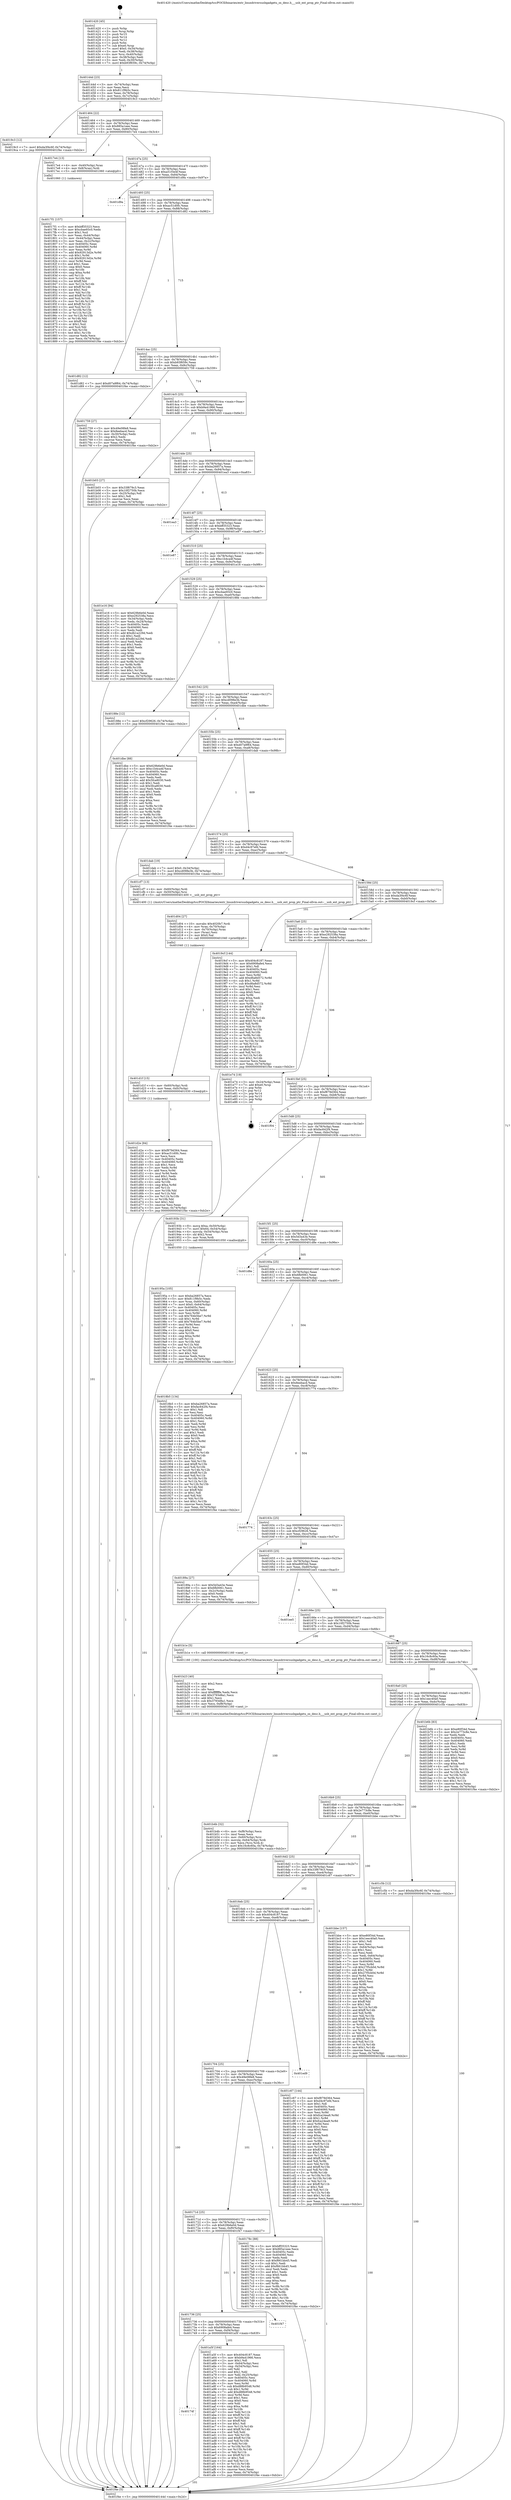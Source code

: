 digraph "0x401420" {
  label = "0x401420 (/mnt/c/Users/mathe/Desktop/tcc/POCII/binaries/extr_linuxdriversusbgadgetu_os_desc.h___usb_ext_prop_ptr_Final-ollvm.out::main(0))"
  labelloc = "t"
  node[shape=record]

  Entry [label="",width=0.3,height=0.3,shape=circle,fillcolor=black,style=filled]
  "0x40144d" [label="{
     0x40144d [23]\l
     | [instrs]\l
     &nbsp;&nbsp;0x40144d \<+3\>: mov -0x74(%rbp),%eax\l
     &nbsp;&nbsp;0x401450 \<+2\>: mov %eax,%ecx\l
     &nbsp;&nbsp;0x401452 \<+6\>: sub $0x811f9b5c,%ecx\l
     &nbsp;&nbsp;0x401458 \<+3\>: mov %eax,-0x78(%rbp)\l
     &nbsp;&nbsp;0x40145b \<+3\>: mov %ecx,-0x7c(%rbp)\l
     &nbsp;&nbsp;0x40145e \<+6\>: je 00000000004019c3 \<main+0x5a3\>\l
  }"]
  "0x4019c3" [label="{
     0x4019c3 [12]\l
     | [instrs]\l
     &nbsp;&nbsp;0x4019c3 \<+7\>: movl $0xda3f4c6f,-0x74(%rbp)\l
     &nbsp;&nbsp;0x4019ca \<+5\>: jmp 0000000000401f4e \<main+0xb2e\>\l
  }"]
  "0x401464" [label="{
     0x401464 [22]\l
     | [instrs]\l
     &nbsp;&nbsp;0x401464 \<+5\>: jmp 0000000000401469 \<main+0x49\>\l
     &nbsp;&nbsp;0x401469 \<+3\>: mov -0x78(%rbp),%eax\l
     &nbsp;&nbsp;0x40146c \<+5\>: sub $0x885a1eee,%eax\l
     &nbsp;&nbsp;0x401471 \<+3\>: mov %eax,-0x80(%rbp)\l
     &nbsp;&nbsp;0x401474 \<+6\>: je 00000000004017e4 \<main+0x3c4\>\l
  }"]
  Exit [label="",width=0.3,height=0.3,shape=circle,fillcolor=black,style=filled,peripheries=2]
  "0x4017e4" [label="{
     0x4017e4 [13]\l
     | [instrs]\l
     &nbsp;&nbsp;0x4017e4 \<+4\>: mov -0x40(%rbp),%rax\l
     &nbsp;&nbsp;0x4017e8 \<+4\>: mov 0x8(%rax),%rdi\l
     &nbsp;&nbsp;0x4017ec \<+5\>: call 0000000000401060 \<atoi@plt\>\l
     | [calls]\l
     &nbsp;&nbsp;0x401060 \{1\} (unknown)\l
  }"]
  "0x40147a" [label="{
     0x40147a [25]\l
     | [instrs]\l
     &nbsp;&nbsp;0x40147a \<+5\>: jmp 000000000040147f \<main+0x5f\>\l
     &nbsp;&nbsp;0x40147f \<+3\>: mov -0x78(%rbp),%eax\l
     &nbsp;&nbsp;0x401482 \<+5\>: sub $0xa51f3e4f,%eax\l
     &nbsp;&nbsp;0x401487 \<+6\>: mov %eax,-0x84(%rbp)\l
     &nbsp;&nbsp;0x40148d \<+6\>: je 0000000000401d9a \<main+0x97a\>\l
  }"]
  "0x401d2e" [label="{
     0x401d2e [84]\l
     | [instrs]\l
     &nbsp;&nbsp;0x401d2e \<+5\>: mov $0xf879d364,%eax\l
     &nbsp;&nbsp;0x401d33 \<+5\>: mov $0xac51d0fc,%esi\l
     &nbsp;&nbsp;0x401d38 \<+2\>: xor %ecx,%ecx\l
     &nbsp;&nbsp;0x401d3a \<+7\>: mov 0x40405c,%edx\l
     &nbsp;&nbsp;0x401d41 \<+8\>: mov 0x404060,%r8d\l
     &nbsp;&nbsp;0x401d49 \<+3\>: sub $0x1,%ecx\l
     &nbsp;&nbsp;0x401d4c \<+3\>: mov %edx,%r9d\l
     &nbsp;&nbsp;0x401d4f \<+3\>: add %ecx,%r9d\l
     &nbsp;&nbsp;0x401d52 \<+4\>: imul %r9d,%edx\l
     &nbsp;&nbsp;0x401d56 \<+3\>: and $0x1,%edx\l
     &nbsp;&nbsp;0x401d59 \<+3\>: cmp $0x0,%edx\l
     &nbsp;&nbsp;0x401d5c \<+4\>: sete %r10b\l
     &nbsp;&nbsp;0x401d60 \<+4\>: cmp $0xa,%r8d\l
     &nbsp;&nbsp;0x401d64 \<+4\>: setl %r11b\l
     &nbsp;&nbsp;0x401d68 \<+3\>: mov %r10b,%bl\l
     &nbsp;&nbsp;0x401d6b \<+3\>: and %r11b,%bl\l
     &nbsp;&nbsp;0x401d6e \<+3\>: xor %r11b,%r10b\l
     &nbsp;&nbsp;0x401d71 \<+3\>: or %r10b,%bl\l
     &nbsp;&nbsp;0x401d74 \<+3\>: test $0x1,%bl\l
     &nbsp;&nbsp;0x401d77 \<+3\>: cmovne %esi,%eax\l
     &nbsp;&nbsp;0x401d7a \<+3\>: mov %eax,-0x74(%rbp)\l
     &nbsp;&nbsp;0x401d7d \<+5\>: jmp 0000000000401f4e \<main+0xb2e\>\l
  }"]
  "0x401d9a" [label="{
     0x401d9a\l
  }", style=dashed]
  "0x401493" [label="{
     0x401493 [25]\l
     | [instrs]\l
     &nbsp;&nbsp;0x401493 \<+5\>: jmp 0000000000401498 \<main+0x78\>\l
     &nbsp;&nbsp;0x401498 \<+3\>: mov -0x78(%rbp),%eax\l
     &nbsp;&nbsp;0x40149b \<+5\>: sub $0xac51d0fc,%eax\l
     &nbsp;&nbsp;0x4014a0 \<+6\>: mov %eax,-0x88(%rbp)\l
     &nbsp;&nbsp;0x4014a6 \<+6\>: je 0000000000401d82 \<main+0x962\>\l
  }"]
  "0x401d1f" [label="{
     0x401d1f [15]\l
     | [instrs]\l
     &nbsp;&nbsp;0x401d1f \<+4\>: mov -0x60(%rbp),%rdi\l
     &nbsp;&nbsp;0x401d23 \<+6\>: mov %eax,-0xfc(%rbp)\l
     &nbsp;&nbsp;0x401d29 \<+5\>: call 0000000000401030 \<free@plt\>\l
     | [calls]\l
     &nbsp;&nbsp;0x401030 \{1\} (unknown)\l
  }"]
  "0x401d82" [label="{
     0x401d82 [12]\l
     | [instrs]\l
     &nbsp;&nbsp;0x401d82 \<+7\>: movl $0xd07a9f64,-0x74(%rbp)\l
     &nbsp;&nbsp;0x401d89 \<+5\>: jmp 0000000000401f4e \<main+0xb2e\>\l
  }"]
  "0x4014ac" [label="{
     0x4014ac [25]\l
     | [instrs]\l
     &nbsp;&nbsp;0x4014ac \<+5\>: jmp 00000000004014b1 \<main+0x91\>\l
     &nbsp;&nbsp;0x4014b1 \<+3\>: mov -0x78(%rbp),%eax\l
     &nbsp;&nbsp;0x4014b4 \<+5\>: sub $0xb93f659c,%eax\l
     &nbsp;&nbsp;0x4014b9 \<+6\>: mov %eax,-0x8c(%rbp)\l
     &nbsp;&nbsp;0x4014bf \<+6\>: je 0000000000401759 \<main+0x339\>\l
  }"]
  "0x401d04" [label="{
     0x401d04 [27]\l
     | [instrs]\l
     &nbsp;&nbsp;0x401d04 \<+10\>: movabs $0x4020b7,%rdi\l
     &nbsp;&nbsp;0x401d0e \<+4\>: mov %rax,-0x70(%rbp)\l
     &nbsp;&nbsp;0x401d12 \<+4\>: mov -0x70(%rbp),%rax\l
     &nbsp;&nbsp;0x401d16 \<+2\>: mov (%rax),%esi\l
     &nbsp;&nbsp;0x401d18 \<+2\>: mov $0x0,%al\l
     &nbsp;&nbsp;0x401d1a \<+5\>: call 0000000000401040 \<printf@plt\>\l
     | [calls]\l
     &nbsp;&nbsp;0x401040 \{1\} (unknown)\l
  }"]
  "0x401759" [label="{
     0x401759 [27]\l
     | [instrs]\l
     &nbsp;&nbsp;0x401759 \<+5\>: mov $0x49e08fe8,%eax\l
     &nbsp;&nbsp;0x40175e \<+5\>: mov $0x8eebacd,%ecx\l
     &nbsp;&nbsp;0x401763 \<+3\>: mov -0x30(%rbp),%edx\l
     &nbsp;&nbsp;0x401766 \<+3\>: cmp $0x2,%edx\l
     &nbsp;&nbsp;0x401769 \<+3\>: cmovne %ecx,%eax\l
     &nbsp;&nbsp;0x40176c \<+3\>: mov %eax,-0x74(%rbp)\l
     &nbsp;&nbsp;0x40176f \<+5\>: jmp 0000000000401f4e \<main+0xb2e\>\l
  }"]
  "0x4014c5" [label="{
     0x4014c5 [25]\l
     | [instrs]\l
     &nbsp;&nbsp;0x4014c5 \<+5\>: jmp 00000000004014ca \<main+0xaa\>\l
     &nbsp;&nbsp;0x4014ca \<+3\>: mov -0x78(%rbp),%eax\l
     &nbsp;&nbsp;0x4014cd \<+5\>: sub $0xb9a41966,%eax\l
     &nbsp;&nbsp;0x4014d2 \<+6\>: mov %eax,-0x90(%rbp)\l
     &nbsp;&nbsp;0x4014d8 \<+6\>: je 0000000000401b03 \<main+0x6e3\>\l
  }"]
  "0x401f4e" [label="{
     0x401f4e [5]\l
     | [instrs]\l
     &nbsp;&nbsp;0x401f4e \<+5\>: jmp 000000000040144d \<main+0x2d\>\l
  }"]
  "0x401420" [label="{
     0x401420 [45]\l
     | [instrs]\l
     &nbsp;&nbsp;0x401420 \<+1\>: push %rbp\l
     &nbsp;&nbsp;0x401421 \<+3\>: mov %rsp,%rbp\l
     &nbsp;&nbsp;0x401424 \<+2\>: push %r15\l
     &nbsp;&nbsp;0x401426 \<+2\>: push %r14\l
     &nbsp;&nbsp;0x401428 \<+2\>: push %r12\l
     &nbsp;&nbsp;0x40142a \<+1\>: push %rbx\l
     &nbsp;&nbsp;0x40142b \<+7\>: sub $0xe0,%rsp\l
     &nbsp;&nbsp;0x401432 \<+7\>: movl $0x0,-0x34(%rbp)\l
     &nbsp;&nbsp;0x401439 \<+3\>: mov %edi,-0x38(%rbp)\l
     &nbsp;&nbsp;0x40143c \<+4\>: mov %rsi,-0x40(%rbp)\l
     &nbsp;&nbsp;0x401440 \<+3\>: mov -0x38(%rbp),%edi\l
     &nbsp;&nbsp;0x401443 \<+3\>: mov %edi,-0x30(%rbp)\l
     &nbsp;&nbsp;0x401446 \<+7\>: movl $0xb93f659c,-0x74(%rbp)\l
  }"]
  "0x401b4b" [label="{
     0x401b4b [32]\l
     | [instrs]\l
     &nbsp;&nbsp;0x401b4b \<+6\>: mov -0xf8(%rbp),%ecx\l
     &nbsp;&nbsp;0x401b51 \<+3\>: imul %eax,%ecx\l
     &nbsp;&nbsp;0x401b54 \<+4\>: mov -0x60(%rbp),%rsi\l
     &nbsp;&nbsp;0x401b58 \<+4\>: movslq -0x64(%rbp),%rdi\l
     &nbsp;&nbsp;0x401b5c \<+3\>: mov %ecx,(%rsi,%rdi,4)\l
     &nbsp;&nbsp;0x401b5f \<+7\>: movl $0x16c8c60a,-0x74(%rbp)\l
     &nbsp;&nbsp;0x401b66 \<+5\>: jmp 0000000000401f4e \<main+0xb2e\>\l
  }"]
  "0x401b03" [label="{
     0x401b03 [27]\l
     | [instrs]\l
     &nbsp;&nbsp;0x401b03 \<+5\>: mov $0x33f679c3,%eax\l
     &nbsp;&nbsp;0x401b08 \<+5\>: mov $0x10f2750b,%ecx\l
     &nbsp;&nbsp;0x401b0d \<+3\>: mov -0x25(%rbp),%dl\l
     &nbsp;&nbsp;0x401b10 \<+3\>: test $0x1,%dl\l
     &nbsp;&nbsp;0x401b13 \<+3\>: cmovne %ecx,%eax\l
     &nbsp;&nbsp;0x401b16 \<+3\>: mov %eax,-0x74(%rbp)\l
     &nbsp;&nbsp;0x401b19 \<+5\>: jmp 0000000000401f4e \<main+0xb2e\>\l
  }"]
  "0x4014de" [label="{
     0x4014de [25]\l
     | [instrs]\l
     &nbsp;&nbsp;0x4014de \<+5\>: jmp 00000000004014e3 \<main+0xc3\>\l
     &nbsp;&nbsp;0x4014e3 \<+3\>: mov -0x78(%rbp),%eax\l
     &nbsp;&nbsp;0x4014e6 \<+5\>: sub $0xba26857a,%eax\l
     &nbsp;&nbsp;0x4014eb \<+6\>: mov %eax,-0x94(%rbp)\l
     &nbsp;&nbsp;0x4014f1 \<+6\>: je 0000000000401ea3 \<main+0xa83\>\l
  }"]
  "0x401b23" [label="{
     0x401b23 [40]\l
     | [instrs]\l
     &nbsp;&nbsp;0x401b23 \<+5\>: mov $0x2,%ecx\l
     &nbsp;&nbsp;0x401b28 \<+1\>: cltd\l
     &nbsp;&nbsp;0x401b29 \<+2\>: idiv %ecx\l
     &nbsp;&nbsp;0x401b2b \<+6\>: imul $0xfffffffe,%edx,%ecx\l
     &nbsp;&nbsp;0x401b31 \<+6\>: add $0x3793d8a1,%ecx\l
     &nbsp;&nbsp;0x401b37 \<+3\>: add $0x1,%ecx\l
     &nbsp;&nbsp;0x401b3a \<+6\>: sub $0x3793d8a1,%ecx\l
     &nbsp;&nbsp;0x401b40 \<+6\>: mov %ecx,-0xf8(%rbp)\l
     &nbsp;&nbsp;0x401b46 \<+5\>: call 0000000000401160 \<next_i\>\l
     | [calls]\l
     &nbsp;&nbsp;0x401160 \{100\} (/mnt/c/Users/mathe/Desktop/tcc/POCII/binaries/extr_linuxdriversusbgadgetu_os_desc.h___usb_ext_prop_ptr_Final-ollvm.out::next_i)\l
  }"]
  "0x401ea3" [label="{
     0x401ea3\l
  }", style=dashed]
  "0x4014f7" [label="{
     0x4014f7 [25]\l
     | [instrs]\l
     &nbsp;&nbsp;0x4014f7 \<+5\>: jmp 00000000004014fc \<main+0xdc\>\l
     &nbsp;&nbsp;0x4014fc \<+3\>: mov -0x78(%rbp),%eax\l
     &nbsp;&nbsp;0x4014ff \<+5\>: sub $0xbff35323,%eax\l
     &nbsp;&nbsp;0x401504 \<+6\>: mov %eax,-0x98(%rbp)\l
     &nbsp;&nbsp;0x40150a \<+6\>: je 0000000000401e87 \<main+0xa67\>\l
  }"]
  "0x40174f" [label="{
     0x40174f\l
  }", style=dashed]
  "0x401e87" [label="{
     0x401e87\l
  }", style=dashed]
  "0x401510" [label="{
     0x401510 [25]\l
     | [instrs]\l
     &nbsp;&nbsp;0x401510 \<+5\>: jmp 0000000000401515 \<main+0xf5\>\l
     &nbsp;&nbsp;0x401515 \<+3\>: mov -0x78(%rbp),%eax\l
     &nbsp;&nbsp;0x401518 \<+5\>: sub $0xc1b4ca4f,%eax\l
     &nbsp;&nbsp;0x40151d \<+6\>: mov %eax,-0x9c(%rbp)\l
     &nbsp;&nbsp;0x401523 \<+6\>: je 0000000000401e16 \<main+0x9f6\>\l
  }"]
  "0x401a5f" [label="{
     0x401a5f [164]\l
     | [instrs]\l
     &nbsp;&nbsp;0x401a5f \<+5\>: mov $0x404c8187,%eax\l
     &nbsp;&nbsp;0x401a64 \<+5\>: mov $0xb9a41966,%ecx\l
     &nbsp;&nbsp;0x401a69 \<+2\>: mov $0x1,%dl\l
     &nbsp;&nbsp;0x401a6b \<+3\>: mov -0x64(%rbp),%esi\l
     &nbsp;&nbsp;0x401a6e \<+3\>: cmp -0x54(%rbp),%esi\l
     &nbsp;&nbsp;0x401a71 \<+4\>: setl %dil\l
     &nbsp;&nbsp;0x401a75 \<+4\>: and $0x1,%dil\l
     &nbsp;&nbsp;0x401a79 \<+4\>: mov %dil,-0x25(%rbp)\l
     &nbsp;&nbsp;0x401a7d \<+7\>: mov 0x40405c,%esi\l
     &nbsp;&nbsp;0x401a84 \<+8\>: mov 0x404060,%r8d\l
     &nbsp;&nbsp;0x401a8c \<+3\>: mov %esi,%r9d\l
     &nbsp;&nbsp;0x401a8f \<+7\>: sub $0xd88b9548,%r9d\l
     &nbsp;&nbsp;0x401a96 \<+4\>: sub $0x1,%r9d\l
     &nbsp;&nbsp;0x401a9a \<+7\>: add $0xd88b9548,%r9d\l
     &nbsp;&nbsp;0x401aa1 \<+4\>: imul %r9d,%esi\l
     &nbsp;&nbsp;0x401aa5 \<+3\>: and $0x1,%esi\l
     &nbsp;&nbsp;0x401aa8 \<+3\>: cmp $0x0,%esi\l
     &nbsp;&nbsp;0x401aab \<+4\>: sete %dil\l
     &nbsp;&nbsp;0x401aaf \<+4\>: cmp $0xa,%r8d\l
     &nbsp;&nbsp;0x401ab3 \<+4\>: setl %r10b\l
     &nbsp;&nbsp;0x401ab7 \<+3\>: mov %dil,%r11b\l
     &nbsp;&nbsp;0x401aba \<+4\>: xor $0xff,%r11b\l
     &nbsp;&nbsp;0x401abe \<+3\>: mov %r10b,%bl\l
     &nbsp;&nbsp;0x401ac1 \<+3\>: xor $0xff,%bl\l
     &nbsp;&nbsp;0x401ac4 \<+3\>: xor $0x1,%dl\l
     &nbsp;&nbsp;0x401ac7 \<+3\>: mov %r11b,%r14b\l
     &nbsp;&nbsp;0x401aca \<+4\>: and $0xff,%r14b\l
     &nbsp;&nbsp;0x401ace \<+3\>: and %dl,%dil\l
     &nbsp;&nbsp;0x401ad1 \<+3\>: mov %bl,%r15b\l
     &nbsp;&nbsp;0x401ad4 \<+4\>: and $0xff,%r15b\l
     &nbsp;&nbsp;0x401ad8 \<+3\>: and %dl,%r10b\l
     &nbsp;&nbsp;0x401adb \<+3\>: or %dil,%r14b\l
     &nbsp;&nbsp;0x401ade \<+3\>: or %r10b,%r15b\l
     &nbsp;&nbsp;0x401ae1 \<+3\>: xor %r15b,%r14b\l
     &nbsp;&nbsp;0x401ae4 \<+3\>: or %bl,%r11b\l
     &nbsp;&nbsp;0x401ae7 \<+4\>: xor $0xff,%r11b\l
     &nbsp;&nbsp;0x401aeb \<+3\>: or $0x1,%dl\l
     &nbsp;&nbsp;0x401aee \<+3\>: and %dl,%r11b\l
     &nbsp;&nbsp;0x401af1 \<+3\>: or %r11b,%r14b\l
     &nbsp;&nbsp;0x401af4 \<+4\>: test $0x1,%r14b\l
     &nbsp;&nbsp;0x401af8 \<+3\>: cmovne %ecx,%eax\l
     &nbsp;&nbsp;0x401afb \<+3\>: mov %eax,-0x74(%rbp)\l
     &nbsp;&nbsp;0x401afe \<+5\>: jmp 0000000000401f4e \<main+0xb2e\>\l
  }"]
  "0x401e16" [label="{
     0x401e16 [94]\l
     | [instrs]\l
     &nbsp;&nbsp;0x401e16 \<+5\>: mov $0x629b6e0d,%eax\l
     &nbsp;&nbsp;0x401e1b \<+5\>: mov $0xe292538a,%ecx\l
     &nbsp;&nbsp;0x401e20 \<+3\>: mov -0x34(%rbp),%edx\l
     &nbsp;&nbsp;0x401e23 \<+3\>: mov %edx,-0x24(%rbp)\l
     &nbsp;&nbsp;0x401e26 \<+7\>: mov 0x40405c,%edx\l
     &nbsp;&nbsp;0x401e2d \<+7\>: mov 0x404060,%esi\l
     &nbsp;&nbsp;0x401e34 \<+2\>: mov %edx,%edi\l
     &nbsp;&nbsp;0x401e36 \<+6\>: add $0xdb1a229d,%edi\l
     &nbsp;&nbsp;0x401e3c \<+3\>: sub $0x1,%edi\l
     &nbsp;&nbsp;0x401e3f \<+6\>: sub $0xdb1a229d,%edi\l
     &nbsp;&nbsp;0x401e45 \<+3\>: imul %edi,%edx\l
     &nbsp;&nbsp;0x401e48 \<+3\>: and $0x1,%edx\l
     &nbsp;&nbsp;0x401e4b \<+3\>: cmp $0x0,%edx\l
     &nbsp;&nbsp;0x401e4e \<+4\>: sete %r8b\l
     &nbsp;&nbsp;0x401e52 \<+3\>: cmp $0xa,%esi\l
     &nbsp;&nbsp;0x401e55 \<+4\>: setl %r9b\l
     &nbsp;&nbsp;0x401e59 \<+3\>: mov %r8b,%r10b\l
     &nbsp;&nbsp;0x401e5c \<+3\>: and %r9b,%r10b\l
     &nbsp;&nbsp;0x401e5f \<+3\>: xor %r9b,%r8b\l
     &nbsp;&nbsp;0x401e62 \<+3\>: or %r8b,%r10b\l
     &nbsp;&nbsp;0x401e65 \<+4\>: test $0x1,%r10b\l
     &nbsp;&nbsp;0x401e69 \<+3\>: cmovne %ecx,%eax\l
     &nbsp;&nbsp;0x401e6c \<+3\>: mov %eax,-0x74(%rbp)\l
     &nbsp;&nbsp;0x401e6f \<+5\>: jmp 0000000000401f4e \<main+0xb2e\>\l
  }"]
  "0x401529" [label="{
     0x401529 [25]\l
     | [instrs]\l
     &nbsp;&nbsp;0x401529 \<+5\>: jmp 000000000040152e \<main+0x10e\>\l
     &nbsp;&nbsp;0x40152e \<+3\>: mov -0x78(%rbp),%eax\l
     &nbsp;&nbsp;0x401531 \<+5\>: sub $0xcbae93c0,%eax\l
     &nbsp;&nbsp;0x401536 \<+6\>: mov %eax,-0xa0(%rbp)\l
     &nbsp;&nbsp;0x40153c \<+6\>: je 000000000040188e \<main+0x46e\>\l
  }"]
  "0x401736" [label="{
     0x401736 [25]\l
     | [instrs]\l
     &nbsp;&nbsp;0x401736 \<+5\>: jmp 000000000040173b \<main+0x31b\>\l
     &nbsp;&nbsp;0x40173b \<+3\>: mov -0x78(%rbp),%eax\l
     &nbsp;&nbsp;0x40173e \<+5\>: sub $0x6908afe4,%eax\l
     &nbsp;&nbsp;0x401743 \<+6\>: mov %eax,-0xf4(%rbp)\l
     &nbsp;&nbsp;0x401749 \<+6\>: je 0000000000401a5f \<main+0x63f\>\l
  }"]
  "0x40188e" [label="{
     0x40188e [12]\l
     | [instrs]\l
     &nbsp;&nbsp;0x40188e \<+7\>: movl $0xcf29626,-0x74(%rbp)\l
     &nbsp;&nbsp;0x401895 \<+5\>: jmp 0000000000401f4e \<main+0xb2e\>\l
  }"]
  "0x401542" [label="{
     0x401542 [25]\l
     | [instrs]\l
     &nbsp;&nbsp;0x401542 \<+5\>: jmp 0000000000401547 \<main+0x127\>\l
     &nbsp;&nbsp;0x401547 \<+3\>: mov -0x78(%rbp),%eax\l
     &nbsp;&nbsp;0x40154a \<+5\>: sub $0xcd098e3b,%eax\l
     &nbsp;&nbsp;0x40154f \<+6\>: mov %eax,-0xa4(%rbp)\l
     &nbsp;&nbsp;0x401555 \<+6\>: je 0000000000401dbe \<main+0x99e\>\l
  }"]
  "0x401f47" [label="{
     0x401f47\l
  }", style=dashed]
  "0x401dbe" [label="{
     0x401dbe [88]\l
     | [instrs]\l
     &nbsp;&nbsp;0x401dbe \<+5\>: mov $0x629b6e0d,%eax\l
     &nbsp;&nbsp;0x401dc3 \<+5\>: mov $0xc1b4ca4f,%ecx\l
     &nbsp;&nbsp;0x401dc8 \<+7\>: mov 0x40405c,%edx\l
     &nbsp;&nbsp;0x401dcf \<+7\>: mov 0x404060,%esi\l
     &nbsp;&nbsp;0x401dd6 \<+2\>: mov %edx,%edi\l
     &nbsp;&nbsp;0x401dd8 \<+6\>: add $0x5fca8030,%edi\l
     &nbsp;&nbsp;0x401dde \<+3\>: sub $0x1,%edi\l
     &nbsp;&nbsp;0x401de1 \<+6\>: sub $0x5fca8030,%edi\l
     &nbsp;&nbsp;0x401de7 \<+3\>: imul %edi,%edx\l
     &nbsp;&nbsp;0x401dea \<+3\>: and $0x1,%edx\l
     &nbsp;&nbsp;0x401ded \<+3\>: cmp $0x0,%edx\l
     &nbsp;&nbsp;0x401df0 \<+4\>: sete %r8b\l
     &nbsp;&nbsp;0x401df4 \<+3\>: cmp $0xa,%esi\l
     &nbsp;&nbsp;0x401df7 \<+4\>: setl %r9b\l
     &nbsp;&nbsp;0x401dfb \<+3\>: mov %r8b,%r10b\l
     &nbsp;&nbsp;0x401dfe \<+3\>: and %r9b,%r10b\l
     &nbsp;&nbsp;0x401e01 \<+3\>: xor %r9b,%r8b\l
     &nbsp;&nbsp;0x401e04 \<+3\>: or %r8b,%r10b\l
     &nbsp;&nbsp;0x401e07 \<+4\>: test $0x1,%r10b\l
     &nbsp;&nbsp;0x401e0b \<+3\>: cmovne %ecx,%eax\l
     &nbsp;&nbsp;0x401e0e \<+3\>: mov %eax,-0x74(%rbp)\l
     &nbsp;&nbsp;0x401e11 \<+5\>: jmp 0000000000401f4e \<main+0xb2e\>\l
  }"]
  "0x40155b" [label="{
     0x40155b [25]\l
     | [instrs]\l
     &nbsp;&nbsp;0x40155b \<+5\>: jmp 0000000000401560 \<main+0x140\>\l
     &nbsp;&nbsp;0x401560 \<+3\>: mov -0x78(%rbp),%eax\l
     &nbsp;&nbsp;0x401563 \<+5\>: sub $0xd07a9f64,%eax\l
     &nbsp;&nbsp;0x401568 \<+6\>: mov %eax,-0xa8(%rbp)\l
     &nbsp;&nbsp;0x40156e \<+6\>: je 0000000000401dab \<main+0x98b\>\l
  }"]
  "0x40195a" [label="{
     0x40195a [105]\l
     | [instrs]\l
     &nbsp;&nbsp;0x40195a \<+5\>: mov $0xba26857a,%ecx\l
     &nbsp;&nbsp;0x40195f \<+5\>: mov $0x811f9b5c,%edx\l
     &nbsp;&nbsp;0x401964 \<+4\>: mov %rax,-0x60(%rbp)\l
     &nbsp;&nbsp;0x401968 \<+7\>: movl $0x0,-0x64(%rbp)\l
     &nbsp;&nbsp;0x40196f \<+7\>: mov 0x40405c,%esi\l
     &nbsp;&nbsp;0x401976 \<+8\>: mov 0x404060,%r8d\l
     &nbsp;&nbsp;0x40197e \<+3\>: mov %esi,%r9d\l
     &nbsp;&nbsp;0x401981 \<+7\>: sub $0x764b5be7,%r9d\l
     &nbsp;&nbsp;0x401988 \<+4\>: sub $0x1,%r9d\l
     &nbsp;&nbsp;0x40198c \<+7\>: add $0x764b5be7,%r9d\l
     &nbsp;&nbsp;0x401993 \<+4\>: imul %r9d,%esi\l
     &nbsp;&nbsp;0x401997 \<+3\>: and $0x1,%esi\l
     &nbsp;&nbsp;0x40199a \<+3\>: cmp $0x0,%esi\l
     &nbsp;&nbsp;0x40199d \<+4\>: sete %r10b\l
     &nbsp;&nbsp;0x4019a1 \<+4\>: cmp $0xa,%r8d\l
     &nbsp;&nbsp;0x4019a5 \<+4\>: setl %r11b\l
     &nbsp;&nbsp;0x4019a9 \<+3\>: mov %r10b,%bl\l
     &nbsp;&nbsp;0x4019ac \<+3\>: and %r11b,%bl\l
     &nbsp;&nbsp;0x4019af \<+3\>: xor %r11b,%r10b\l
     &nbsp;&nbsp;0x4019b2 \<+3\>: or %r10b,%bl\l
     &nbsp;&nbsp;0x4019b5 \<+3\>: test $0x1,%bl\l
     &nbsp;&nbsp;0x4019b8 \<+3\>: cmovne %edx,%ecx\l
     &nbsp;&nbsp;0x4019bb \<+3\>: mov %ecx,-0x74(%rbp)\l
     &nbsp;&nbsp;0x4019be \<+5\>: jmp 0000000000401f4e \<main+0xb2e\>\l
  }"]
  "0x401dab" [label="{
     0x401dab [19]\l
     | [instrs]\l
     &nbsp;&nbsp;0x401dab \<+7\>: movl $0x0,-0x34(%rbp)\l
     &nbsp;&nbsp;0x401db2 \<+7\>: movl $0xcd098e3b,-0x74(%rbp)\l
     &nbsp;&nbsp;0x401db9 \<+5\>: jmp 0000000000401f4e \<main+0xb2e\>\l
  }"]
  "0x401574" [label="{
     0x401574 [25]\l
     | [instrs]\l
     &nbsp;&nbsp;0x401574 \<+5\>: jmp 0000000000401579 \<main+0x159\>\l
     &nbsp;&nbsp;0x401579 \<+3\>: mov -0x78(%rbp),%eax\l
     &nbsp;&nbsp;0x40157c \<+5\>: sub $0xd4c97efd,%eax\l
     &nbsp;&nbsp;0x401581 \<+6\>: mov %eax,-0xac(%rbp)\l
     &nbsp;&nbsp;0x401587 \<+6\>: je 0000000000401cf7 \<main+0x8d7\>\l
  }"]
  "0x4017f1" [label="{
     0x4017f1 [157]\l
     | [instrs]\l
     &nbsp;&nbsp;0x4017f1 \<+5\>: mov $0xbff35323,%ecx\l
     &nbsp;&nbsp;0x4017f6 \<+5\>: mov $0xcbae93c0,%edx\l
     &nbsp;&nbsp;0x4017fb \<+3\>: mov $0x1,%sil\l
     &nbsp;&nbsp;0x4017fe \<+3\>: mov %eax,-0x44(%rbp)\l
     &nbsp;&nbsp;0x401801 \<+3\>: mov -0x44(%rbp),%eax\l
     &nbsp;&nbsp;0x401804 \<+3\>: mov %eax,-0x2c(%rbp)\l
     &nbsp;&nbsp;0x401807 \<+7\>: mov 0x40405c,%eax\l
     &nbsp;&nbsp;0x40180e \<+8\>: mov 0x404060,%r8d\l
     &nbsp;&nbsp;0x401816 \<+3\>: mov %eax,%r9d\l
     &nbsp;&nbsp;0x401819 \<+7\>: add $0x92913d2e,%r9d\l
     &nbsp;&nbsp;0x401820 \<+4\>: sub $0x1,%r9d\l
     &nbsp;&nbsp;0x401824 \<+7\>: sub $0x92913d2e,%r9d\l
     &nbsp;&nbsp;0x40182b \<+4\>: imul %r9d,%eax\l
     &nbsp;&nbsp;0x40182f \<+3\>: and $0x1,%eax\l
     &nbsp;&nbsp;0x401832 \<+3\>: cmp $0x0,%eax\l
     &nbsp;&nbsp;0x401835 \<+4\>: sete %r10b\l
     &nbsp;&nbsp;0x401839 \<+4\>: cmp $0xa,%r8d\l
     &nbsp;&nbsp;0x40183d \<+4\>: setl %r11b\l
     &nbsp;&nbsp;0x401841 \<+3\>: mov %r10b,%bl\l
     &nbsp;&nbsp;0x401844 \<+3\>: xor $0xff,%bl\l
     &nbsp;&nbsp;0x401847 \<+3\>: mov %r11b,%r14b\l
     &nbsp;&nbsp;0x40184a \<+4\>: xor $0xff,%r14b\l
     &nbsp;&nbsp;0x40184e \<+4\>: xor $0x1,%sil\l
     &nbsp;&nbsp;0x401852 \<+3\>: mov %bl,%r15b\l
     &nbsp;&nbsp;0x401855 \<+4\>: and $0xff,%r15b\l
     &nbsp;&nbsp;0x401859 \<+3\>: and %sil,%r10b\l
     &nbsp;&nbsp;0x40185c \<+3\>: mov %r14b,%r12b\l
     &nbsp;&nbsp;0x40185f \<+4\>: and $0xff,%r12b\l
     &nbsp;&nbsp;0x401863 \<+3\>: and %sil,%r11b\l
     &nbsp;&nbsp;0x401866 \<+3\>: or %r10b,%r15b\l
     &nbsp;&nbsp;0x401869 \<+3\>: or %r11b,%r12b\l
     &nbsp;&nbsp;0x40186c \<+3\>: xor %r12b,%r15b\l
     &nbsp;&nbsp;0x40186f \<+3\>: or %r14b,%bl\l
     &nbsp;&nbsp;0x401872 \<+3\>: xor $0xff,%bl\l
     &nbsp;&nbsp;0x401875 \<+4\>: or $0x1,%sil\l
     &nbsp;&nbsp;0x401879 \<+3\>: and %sil,%bl\l
     &nbsp;&nbsp;0x40187c \<+3\>: or %bl,%r15b\l
     &nbsp;&nbsp;0x40187f \<+4\>: test $0x1,%r15b\l
     &nbsp;&nbsp;0x401883 \<+3\>: cmovne %edx,%ecx\l
     &nbsp;&nbsp;0x401886 \<+3\>: mov %ecx,-0x74(%rbp)\l
     &nbsp;&nbsp;0x401889 \<+5\>: jmp 0000000000401f4e \<main+0xb2e\>\l
  }"]
  "0x401cf7" [label="{
     0x401cf7 [13]\l
     | [instrs]\l
     &nbsp;&nbsp;0x401cf7 \<+4\>: mov -0x60(%rbp),%rdi\l
     &nbsp;&nbsp;0x401cfb \<+4\>: mov -0x50(%rbp),%rsi\l
     &nbsp;&nbsp;0x401cff \<+5\>: call 0000000000401400 \<__usb_ext_prop_ptr\>\l
     | [calls]\l
     &nbsp;&nbsp;0x401400 \{1\} (/mnt/c/Users/mathe/Desktop/tcc/POCII/binaries/extr_linuxdriversusbgadgetu_os_desc.h___usb_ext_prop_ptr_Final-ollvm.out::__usb_ext_prop_ptr)\l
  }"]
  "0x40158d" [label="{
     0x40158d [25]\l
     | [instrs]\l
     &nbsp;&nbsp;0x40158d \<+5\>: jmp 0000000000401592 \<main+0x172\>\l
     &nbsp;&nbsp;0x401592 \<+3\>: mov -0x78(%rbp),%eax\l
     &nbsp;&nbsp;0x401595 \<+5\>: sub $0xda3f4c6f,%eax\l
     &nbsp;&nbsp;0x40159a \<+6\>: mov %eax,-0xb0(%rbp)\l
     &nbsp;&nbsp;0x4015a0 \<+6\>: je 00000000004019cf \<main+0x5af\>\l
  }"]
  "0x40171d" [label="{
     0x40171d [25]\l
     | [instrs]\l
     &nbsp;&nbsp;0x40171d \<+5\>: jmp 0000000000401722 \<main+0x302\>\l
     &nbsp;&nbsp;0x401722 \<+3\>: mov -0x78(%rbp),%eax\l
     &nbsp;&nbsp;0x401725 \<+5\>: sub $0x629b6e0d,%eax\l
     &nbsp;&nbsp;0x40172a \<+6\>: mov %eax,-0xf0(%rbp)\l
     &nbsp;&nbsp;0x401730 \<+6\>: je 0000000000401f47 \<main+0xb27\>\l
  }"]
  "0x4019cf" [label="{
     0x4019cf [144]\l
     | [instrs]\l
     &nbsp;&nbsp;0x4019cf \<+5\>: mov $0x404c8187,%eax\l
     &nbsp;&nbsp;0x4019d4 \<+5\>: mov $0x6908afe4,%ecx\l
     &nbsp;&nbsp;0x4019d9 \<+2\>: mov $0x1,%dl\l
     &nbsp;&nbsp;0x4019db \<+7\>: mov 0x40405c,%esi\l
     &nbsp;&nbsp;0x4019e2 \<+7\>: mov 0x404060,%edi\l
     &nbsp;&nbsp;0x4019e9 \<+3\>: mov %esi,%r8d\l
     &nbsp;&nbsp;0x4019ec \<+7\>: add $0xd6a8d572,%r8d\l
     &nbsp;&nbsp;0x4019f3 \<+4\>: sub $0x1,%r8d\l
     &nbsp;&nbsp;0x4019f7 \<+7\>: sub $0xd6a8d572,%r8d\l
     &nbsp;&nbsp;0x4019fe \<+4\>: imul %r8d,%esi\l
     &nbsp;&nbsp;0x401a02 \<+3\>: and $0x1,%esi\l
     &nbsp;&nbsp;0x401a05 \<+3\>: cmp $0x0,%esi\l
     &nbsp;&nbsp;0x401a08 \<+4\>: sete %r9b\l
     &nbsp;&nbsp;0x401a0c \<+3\>: cmp $0xa,%edi\l
     &nbsp;&nbsp;0x401a0f \<+4\>: setl %r10b\l
     &nbsp;&nbsp;0x401a13 \<+3\>: mov %r9b,%r11b\l
     &nbsp;&nbsp;0x401a16 \<+4\>: xor $0xff,%r11b\l
     &nbsp;&nbsp;0x401a1a \<+3\>: mov %r10b,%bl\l
     &nbsp;&nbsp;0x401a1d \<+3\>: xor $0xff,%bl\l
     &nbsp;&nbsp;0x401a20 \<+3\>: xor $0x0,%dl\l
     &nbsp;&nbsp;0x401a23 \<+3\>: mov %r11b,%r14b\l
     &nbsp;&nbsp;0x401a26 \<+4\>: and $0x0,%r14b\l
     &nbsp;&nbsp;0x401a2a \<+3\>: and %dl,%r9b\l
     &nbsp;&nbsp;0x401a2d \<+3\>: mov %bl,%r15b\l
     &nbsp;&nbsp;0x401a30 \<+4\>: and $0x0,%r15b\l
     &nbsp;&nbsp;0x401a34 \<+3\>: and %dl,%r10b\l
     &nbsp;&nbsp;0x401a37 \<+3\>: or %r9b,%r14b\l
     &nbsp;&nbsp;0x401a3a \<+3\>: or %r10b,%r15b\l
     &nbsp;&nbsp;0x401a3d \<+3\>: xor %r15b,%r14b\l
     &nbsp;&nbsp;0x401a40 \<+3\>: or %bl,%r11b\l
     &nbsp;&nbsp;0x401a43 \<+4\>: xor $0xff,%r11b\l
     &nbsp;&nbsp;0x401a47 \<+3\>: or $0x0,%dl\l
     &nbsp;&nbsp;0x401a4a \<+3\>: and %dl,%r11b\l
     &nbsp;&nbsp;0x401a4d \<+3\>: or %r11b,%r14b\l
     &nbsp;&nbsp;0x401a50 \<+4\>: test $0x1,%r14b\l
     &nbsp;&nbsp;0x401a54 \<+3\>: cmovne %ecx,%eax\l
     &nbsp;&nbsp;0x401a57 \<+3\>: mov %eax,-0x74(%rbp)\l
     &nbsp;&nbsp;0x401a5a \<+5\>: jmp 0000000000401f4e \<main+0xb2e\>\l
  }"]
  "0x4015a6" [label="{
     0x4015a6 [25]\l
     | [instrs]\l
     &nbsp;&nbsp;0x4015a6 \<+5\>: jmp 00000000004015ab \<main+0x18b\>\l
     &nbsp;&nbsp;0x4015ab \<+3\>: mov -0x78(%rbp),%eax\l
     &nbsp;&nbsp;0x4015ae \<+5\>: sub $0xe292538a,%eax\l
     &nbsp;&nbsp;0x4015b3 \<+6\>: mov %eax,-0xb4(%rbp)\l
     &nbsp;&nbsp;0x4015b9 \<+6\>: je 0000000000401e74 \<main+0xa54\>\l
  }"]
  "0x40178c" [label="{
     0x40178c [88]\l
     | [instrs]\l
     &nbsp;&nbsp;0x40178c \<+5\>: mov $0xbff35323,%eax\l
     &nbsp;&nbsp;0x401791 \<+5\>: mov $0x885a1eee,%ecx\l
     &nbsp;&nbsp;0x401796 \<+7\>: mov 0x40405c,%edx\l
     &nbsp;&nbsp;0x40179d \<+7\>: mov 0x404060,%esi\l
     &nbsp;&nbsp;0x4017a4 \<+2\>: mov %edx,%edi\l
     &nbsp;&nbsp;0x4017a6 \<+6\>: sub $0xf661bb45,%edi\l
     &nbsp;&nbsp;0x4017ac \<+3\>: sub $0x1,%edi\l
     &nbsp;&nbsp;0x4017af \<+6\>: add $0xf661bb45,%edi\l
     &nbsp;&nbsp;0x4017b5 \<+3\>: imul %edi,%edx\l
     &nbsp;&nbsp;0x4017b8 \<+3\>: and $0x1,%edx\l
     &nbsp;&nbsp;0x4017bb \<+3\>: cmp $0x0,%edx\l
     &nbsp;&nbsp;0x4017be \<+4\>: sete %r8b\l
     &nbsp;&nbsp;0x4017c2 \<+3\>: cmp $0xa,%esi\l
     &nbsp;&nbsp;0x4017c5 \<+4\>: setl %r9b\l
     &nbsp;&nbsp;0x4017c9 \<+3\>: mov %r8b,%r10b\l
     &nbsp;&nbsp;0x4017cc \<+3\>: and %r9b,%r10b\l
     &nbsp;&nbsp;0x4017cf \<+3\>: xor %r9b,%r8b\l
     &nbsp;&nbsp;0x4017d2 \<+3\>: or %r8b,%r10b\l
     &nbsp;&nbsp;0x4017d5 \<+4\>: test $0x1,%r10b\l
     &nbsp;&nbsp;0x4017d9 \<+3\>: cmovne %ecx,%eax\l
     &nbsp;&nbsp;0x4017dc \<+3\>: mov %eax,-0x74(%rbp)\l
     &nbsp;&nbsp;0x4017df \<+5\>: jmp 0000000000401f4e \<main+0xb2e\>\l
  }"]
  "0x401e74" [label="{
     0x401e74 [19]\l
     | [instrs]\l
     &nbsp;&nbsp;0x401e74 \<+3\>: mov -0x24(%rbp),%eax\l
     &nbsp;&nbsp;0x401e77 \<+7\>: add $0xe0,%rsp\l
     &nbsp;&nbsp;0x401e7e \<+1\>: pop %rbx\l
     &nbsp;&nbsp;0x401e7f \<+2\>: pop %r12\l
     &nbsp;&nbsp;0x401e81 \<+2\>: pop %r14\l
     &nbsp;&nbsp;0x401e83 \<+2\>: pop %r15\l
     &nbsp;&nbsp;0x401e85 \<+1\>: pop %rbp\l
     &nbsp;&nbsp;0x401e86 \<+1\>: ret\l
  }"]
  "0x4015bf" [label="{
     0x4015bf [25]\l
     | [instrs]\l
     &nbsp;&nbsp;0x4015bf \<+5\>: jmp 00000000004015c4 \<main+0x1a4\>\l
     &nbsp;&nbsp;0x4015c4 \<+3\>: mov -0x78(%rbp),%eax\l
     &nbsp;&nbsp;0x4015c7 \<+5\>: sub $0xf879d364,%eax\l
     &nbsp;&nbsp;0x4015cc \<+6\>: mov %eax,-0xb8(%rbp)\l
     &nbsp;&nbsp;0x4015d2 \<+6\>: je 0000000000401f04 \<main+0xae4\>\l
  }"]
  "0x401704" [label="{
     0x401704 [25]\l
     | [instrs]\l
     &nbsp;&nbsp;0x401704 \<+5\>: jmp 0000000000401709 \<main+0x2e9\>\l
     &nbsp;&nbsp;0x401709 \<+3\>: mov -0x78(%rbp),%eax\l
     &nbsp;&nbsp;0x40170c \<+5\>: sub $0x49e08fe8,%eax\l
     &nbsp;&nbsp;0x401711 \<+6\>: mov %eax,-0xec(%rbp)\l
     &nbsp;&nbsp;0x401717 \<+6\>: je 000000000040178c \<main+0x36c\>\l
  }"]
  "0x401f04" [label="{
     0x401f04\l
  }", style=dashed]
  "0x4015d8" [label="{
     0x4015d8 [25]\l
     | [instrs]\l
     &nbsp;&nbsp;0x4015d8 \<+5\>: jmp 00000000004015dd \<main+0x1bd\>\l
     &nbsp;&nbsp;0x4015dd \<+3\>: mov -0x78(%rbp),%eax\l
     &nbsp;&nbsp;0x4015e0 \<+5\>: sub $0xfac642f4,%eax\l
     &nbsp;&nbsp;0x4015e5 \<+6\>: mov %eax,-0xbc(%rbp)\l
     &nbsp;&nbsp;0x4015eb \<+6\>: je 000000000040193b \<main+0x51b\>\l
  }"]
  "0x401ed9" [label="{
     0x401ed9\l
  }", style=dashed]
  "0x40193b" [label="{
     0x40193b [31]\l
     | [instrs]\l
     &nbsp;&nbsp;0x40193b \<+8\>: movq $0xa,-0x50(%rbp)\l
     &nbsp;&nbsp;0x401943 \<+7\>: movl $0x64,-0x54(%rbp)\l
     &nbsp;&nbsp;0x40194a \<+4\>: movslq -0x54(%rbp),%rax\l
     &nbsp;&nbsp;0x40194e \<+4\>: shl $0x2,%rax\l
     &nbsp;&nbsp;0x401952 \<+3\>: mov %rax,%rdi\l
     &nbsp;&nbsp;0x401955 \<+5\>: call 0000000000401050 \<malloc@plt\>\l
     | [calls]\l
     &nbsp;&nbsp;0x401050 \{1\} (unknown)\l
  }"]
  "0x4015f1" [label="{
     0x4015f1 [25]\l
     | [instrs]\l
     &nbsp;&nbsp;0x4015f1 \<+5\>: jmp 00000000004015f6 \<main+0x1d6\>\l
     &nbsp;&nbsp;0x4015f6 \<+3\>: mov -0x78(%rbp),%eax\l
     &nbsp;&nbsp;0x4015f9 \<+5\>: sub $0x5d3a43e,%eax\l
     &nbsp;&nbsp;0x4015fe \<+6\>: mov %eax,-0xc0(%rbp)\l
     &nbsp;&nbsp;0x401604 \<+6\>: je 0000000000401d8e \<main+0x96e\>\l
  }"]
  "0x4016eb" [label="{
     0x4016eb [25]\l
     | [instrs]\l
     &nbsp;&nbsp;0x4016eb \<+5\>: jmp 00000000004016f0 \<main+0x2d0\>\l
     &nbsp;&nbsp;0x4016f0 \<+3\>: mov -0x78(%rbp),%eax\l
     &nbsp;&nbsp;0x4016f3 \<+5\>: sub $0x404c8187,%eax\l
     &nbsp;&nbsp;0x4016f8 \<+6\>: mov %eax,-0xe8(%rbp)\l
     &nbsp;&nbsp;0x4016fe \<+6\>: je 0000000000401ed9 \<main+0xab9\>\l
  }"]
  "0x401d8e" [label="{
     0x401d8e\l
  }", style=dashed]
  "0x40160a" [label="{
     0x40160a [25]\l
     | [instrs]\l
     &nbsp;&nbsp;0x40160a \<+5\>: jmp 000000000040160f \<main+0x1ef\>\l
     &nbsp;&nbsp;0x40160f \<+3\>: mov -0x78(%rbp),%eax\l
     &nbsp;&nbsp;0x401612 \<+5\>: sub $0x6fb0061,%eax\l
     &nbsp;&nbsp;0x401617 \<+6\>: mov %eax,-0xc4(%rbp)\l
     &nbsp;&nbsp;0x40161d \<+6\>: je 00000000004018b5 \<main+0x495\>\l
  }"]
  "0x401c67" [label="{
     0x401c67 [144]\l
     | [instrs]\l
     &nbsp;&nbsp;0x401c67 \<+5\>: mov $0xf879d364,%eax\l
     &nbsp;&nbsp;0x401c6c \<+5\>: mov $0xd4c97efd,%ecx\l
     &nbsp;&nbsp;0x401c71 \<+2\>: mov $0x1,%dl\l
     &nbsp;&nbsp;0x401c73 \<+7\>: mov 0x40405c,%esi\l
     &nbsp;&nbsp;0x401c7a \<+7\>: mov 0x404060,%edi\l
     &nbsp;&nbsp;0x401c81 \<+3\>: mov %esi,%r8d\l
     &nbsp;&nbsp;0x401c84 \<+7\>: sub $0xfca24ea9,%r8d\l
     &nbsp;&nbsp;0x401c8b \<+4\>: sub $0x1,%r8d\l
     &nbsp;&nbsp;0x401c8f \<+7\>: add $0xfca24ea9,%r8d\l
     &nbsp;&nbsp;0x401c96 \<+4\>: imul %r8d,%esi\l
     &nbsp;&nbsp;0x401c9a \<+3\>: and $0x1,%esi\l
     &nbsp;&nbsp;0x401c9d \<+3\>: cmp $0x0,%esi\l
     &nbsp;&nbsp;0x401ca0 \<+4\>: sete %r9b\l
     &nbsp;&nbsp;0x401ca4 \<+3\>: cmp $0xa,%edi\l
     &nbsp;&nbsp;0x401ca7 \<+4\>: setl %r10b\l
     &nbsp;&nbsp;0x401cab \<+3\>: mov %r9b,%r11b\l
     &nbsp;&nbsp;0x401cae \<+4\>: xor $0xff,%r11b\l
     &nbsp;&nbsp;0x401cb2 \<+3\>: mov %r10b,%bl\l
     &nbsp;&nbsp;0x401cb5 \<+3\>: xor $0xff,%bl\l
     &nbsp;&nbsp;0x401cb8 \<+3\>: xor $0x1,%dl\l
     &nbsp;&nbsp;0x401cbb \<+3\>: mov %r11b,%r14b\l
     &nbsp;&nbsp;0x401cbe \<+4\>: and $0xff,%r14b\l
     &nbsp;&nbsp;0x401cc2 \<+3\>: and %dl,%r9b\l
     &nbsp;&nbsp;0x401cc5 \<+3\>: mov %bl,%r15b\l
     &nbsp;&nbsp;0x401cc8 \<+4\>: and $0xff,%r15b\l
     &nbsp;&nbsp;0x401ccc \<+3\>: and %dl,%r10b\l
     &nbsp;&nbsp;0x401ccf \<+3\>: or %r9b,%r14b\l
     &nbsp;&nbsp;0x401cd2 \<+3\>: or %r10b,%r15b\l
     &nbsp;&nbsp;0x401cd5 \<+3\>: xor %r15b,%r14b\l
     &nbsp;&nbsp;0x401cd8 \<+3\>: or %bl,%r11b\l
     &nbsp;&nbsp;0x401cdb \<+4\>: xor $0xff,%r11b\l
     &nbsp;&nbsp;0x401cdf \<+3\>: or $0x1,%dl\l
     &nbsp;&nbsp;0x401ce2 \<+3\>: and %dl,%r11b\l
     &nbsp;&nbsp;0x401ce5 \<+3\>: or %r11b,%r14b\l
     &nbsp;&nbsp;0x401ce8 \<+4\>: test $0x1,%r14b\l
     &nbsp;&nbsp;0x401cec \<+3\>: cmovne %ecx,%eax\l
     &nbsp;&nbsp;0x401cef \<+3\>: mov %eax,-0x74(%rbp)\l
     &nbsp;&nbsp;0x401cf2 \<+5\>: jmp 0000000000401f4e \<main+0xb2e\>\l
  }"]
  "0x4018b5" [label="{
     0x4018b5 [134]\l
     | [instrs]\l
     &nbsp;&nbsp;0x4018b5 \<+5\>: mov $0xba26857a,%eax\l
     &nbsp;&nbsp;0x4018ba \<+5\>: mov $0xfac642f4,%ecx\l
     &nbsp;&nbsp;0x4018bf \<+2\>: mov $0x1,%dl\l
     &nbsp;&nbsp;0x4018c1 \<+2\>: xor %esi,%esi\l
     &nbsp;&nbsp;0x4018c3 \<+7\>: mov 0x40405c,%edi\l
     &nbsp;&nbsp;0x4018ca \<+8\>: mov 0x404060,%r8d\l
     &nbsp;&nbsp;0x4018d2 \<+3\>: sub $0x1,%esi\l
     &nbsp;&nbsp;0x4018d5 \<+3\>: mov %edi,%r9d\l
     &nbsp;&nbsp;0x4018d8 \<+3\>: add %esi,%r9d\l
     &nbsp;&nbsp;0x4018db \<+4\>: imul %r9d,%edi\l
     &nbsp;&nbsp;0x4018df \<+3\>: and $0x1,%edi\l
     &nbsp;&nbsp;0x4018e2 \<+3\>: cmp $0x0,%edi\l
     &nbsp;&nbsp;0x4018e5 \<+4\>: sete %r10b\l
     &nbsp;&nbsp;0x4018e9 \<+4\>: cmp $0xa,%r8d\l
     &nbsp;&nbsp;0x4018ed \<+4\>: setl %r11b\l
     &nbsp;&nbsp;0x4018f1 \<+3\>: mov %r10b,%bl\l
     &nbsp;&nbsp;0x4018f4 \<+3\>: xor $0xff,%bl\l
     &nbsp;&nbsp;0x4018f7 \<+3\>: mov %r11b,%r14b\l
     &nbsp;&nbsp;0x4018fa \<+4\>: xor $0xff,%r14b\l
     &nbsp;&nbsp;0x4018fe \<+3\>: xor $0x1,%dl\l
     &nbsp;&nbsp;0x401901 \<+3\>: mov %bl,%r15b\l
     &nbsp;&nbsp;0x401904 \<+4\>: and $0xff,%r15b\l
     &nbsp;&nbsp;0x401908 \<+3\>: and %dl,%r10b\l
     &nbsp;&nbsp;0x40190b \<+3\>: mov %r14b,%r12b\l
     &nbsp;&nbsp;0x40190e \<+4\>: and $0xff,%r12b\l
     &nbsp;&nbsp;0x401912 \<+3\>: and %dl,%r11b\l
     &nbsp;&nbsp;0x401915 \<+3\>: or %r10b,%r15b\l
     &nbsp;&nbsp;0x401918 \<+3\>: or %r11b,%r12b\l
     &nbsp;&nbsp;0x40191b \<+3\>: xor %r12b,%r15b\l
     &nbsp;&nbsp;0x40191e \<+3\>: or %r14b,%bl\l
     &nbsp;&nbsp;0x401921 \<+3\>: xor $0xff,%bl\l
     &nbsp;&nbsp;0x401924 \<+3\>: or $0x1,%dl\l
     &nbsp;&nbsp;0x401927 \<+2\>: and %dl,%bl\l
     &nbsp;&nbsp;0x401929 \<+3\>: or %bl,%r15b\l
     &nbsp;&nbsp;0x40192c \<+4\>: test $0x1,%r15b\l
     &nbsp;&nbsp;0x401930 \<+3\>: cmovne %ecx,%eax\l
     &nbsp;&nbsp;0x401933 \<+3\>: mov %eax,-0x74(%rbp)\l
     &nbsp;&nbsp;0x401936 \<+5\>: jmp 0000000000401f4e \<main+0xb2e\>\l
  }"]
  "0x401623" [label="{
     0x401623 [25]\l
     | [instrs]\l
     &nbsp;&nbsp;0x401623 \<+5\>: jmp 0000000000401628 \<main+0x208\>\l
     &nbsp;&nbsp;0x401628 \<+3\>: mov -0x78(%rbp),%eax\l
     &nbsp;&nbsp;0x40162b \<+5\>: sub $0x8eebacd,%eax\l
     &nbsp;&nbsp;0x401630 \<+6\>: mov %eax,-0xc8(%rbp)\l
     &nbsp;&nbsp;0x401636 \<+6\>: je 0000000000401774 \<main+0x354\>\l
  }"]
  "0x4016d2" [label="{
     0x4016d2 [25]\l
     | [instrs]\l
     &nbsp;&nbsp;0x4016d2 \<+5\>: jmp 00000000004016d7 \<main+0x2b7\>\l
     &nbsp;&nbsp;0x4016d7 \<+3\>: mov -0x78(%rbp),%eax\l
     &nbsp;&nbsp;0x4016da \<+5\>: sub $0x33f679c3,%eax\l
     &nbsp;&nbsp;0x4016df \<+6\>: mov %eax,-0xe4(%rbp)\l
     &nbsp;&nbsp;0x4016e5 \<+6\>: je 0000000000401c67 \<main+0x847\>\l
  }"]
  "0x401774" [label="{
     0x401774\l
  }", style=dashed]
  "0x40163c" [label="{
     0x40163c [25]\l
     | [instrs]\l
     &nbsp;&nbsp;0x40163c \<+5\>: jmp 0000000000401641 \<main+0x221\>\l
     &nbsp;&nbsp;0x401641 \<+3\>: mov -0x78(%rbp),%eax\l
     &nbsp;&nbsp;0x401644 \<+5\>: sub $0xcf29626,%eax\l
     &nbsp;&nbsp;0x401649 \<+6\>: mov %eax,-0xcc(%rbp)\l
     &nbsp;&nbsp;0x40164f \<+6\>: je 000000000040189a \<main+0x47a\>\l
  }"]
  "0x401bbe" [label="{
     0x401bbe [157]\l
     | [instrs]\l
     &nbsp;&nbsp;0x401bbe \<+5\>: mov $0xe80f34d,%eax\l
     &nbsp;&nbsp;0x401bc3 \<+5\>: mov $0x1eec40a0,%ecx\l
     &nbsp;&nbsp;0x401bc8 \<+2\>: mov $0x1,%dl\l
     &nbsp;&nbsp;0x401bca \<+2\>: xor %esi,%esi\l
     &nbsp;&nbsp;0x401bcc \<+3\>: mov -0x64(%rbp),%edi\l
     &nbsp;&nbsp;0x401bcf \<+3\>: sub $0x1,%esi\l
     &nbsp;&nbsp;0x401bd2 \<+2\>: sub %esi,%edi\l
     &nbsp;&nbsp;0x401bd4 \<+3\>: mov %edi,-0x64(%rbp)\l
     &nbsp;&nbsp;0x401bd7 \<+7\>: mov 0x40405c,%esi\l
     &nbsp;&nbsp;0x401bde \<+7\>: mov 0x404060,%edi\l
     &nbsp;&nbsp;0x401be5 \<+3\>: mov %esi,%r8d\l
     &nbsp;&nbsp;0x401be8 \<+7\>: sub $0x27f5cb0d,%r8d\l
     &nbsp;&nbsp;0x401bef \<+4\>: sub $0x1,%r8d\l
     &nbsp;&nbsp;0x401bf3 \<+7\>: add $0x27f5cb0d,%r8d\l
     &nbsp;&nbsp;0x401bfa \<+4\>: imul %r8d,%esi\l
     &nbsp;&nbsp;0x401bfe \<+3\>: and $0x1,%esi\l
     &nbsp;&nbsp;0x401c01 \<+3\>: cmp $0x0,%esi\l
     &nbsp;&nbsp;0x401c04 \<+4\>: sete %r9b\l
     &nbsp;&nbsp;0x401c08 \<+3\>: cmp $0xa,%edi\l
     &nbsp;&nbsp;0x401c0b \<+4\>: setl %r10b\l
     &nbsp;&nbsp;0x401c0f \<+3\>: mov %r9b,%r11b\l
     &nbsp;&nbsp;0x401c12 \<+4\>: xor $0xff,%r11b\l
     &nbsp;&nbsp;0x401c16 \<+3\>: mov %r10b,%bl\l
     &nbsp;&nbsp;0x401c19 \<+3\>: xor $0xff,%bl\l
     &nbsp;&nbsp;0x401c1c \<+3\>: xor $0x1,%dl\l
     &nbsp;&nbsp;0x401c1f \<+3\>: mov %r11b,%r14b\l
     &nbsp;&nbsp;0x401c22 \<+4\>: and $0xff,%r14b\l
     &nbsp;&nbsp;0x401c26 \<+3\>: and %dl,%r9b\l
     &nbsp;&nbsp;0x401c29 \<+3\>: mov %bl,%r15b\l
     &nbsp;&nbsp;0x401c2c \<+4\>: and $0xff,%r15b\l
     &nbsp;&nbsp;0x401c30 \<+3\>: and %dl,%r10b\l
     &nbsp;&nbsp;0x401c33 \<+3\>: or %r9b,%r14b\l
     &nbsp;&nbsp;0x401c36 \<+3\>: or %r10b,%r15b\l
     &nbsp;&nbsp;0x401c39 \<+3\>: xor %r15b,%r14b\l
     &nbsp;&nbsp;0x401c3c \<+3\>: or %bl,%r11b\l
     &nbsp;&nbsp;0x401c3f \<+4\>: xor $0xff,%r11b\l
     &nbsp;&nbsp;0x401c43 \<+3\>: or $0x1,%dl\l
     &nbsp;&nbsp;0x401c46 \<+3\>: and %dl,%r11b\l
     &nbsp;&nbsp;0x401c49 \<+3\>: or %r11b,%r14b\l
     &nbsp;&nbsp;0x401c4c \<+4\>: test $0x1,%r14b\l
     &nbsp;&nbsp;0x401c50 \<+3\>: cmovne %ecx,%eax\l
     &nbsp;&nbsp;0x401c53 \<+3\>: mov %eax,-0x74(%rbp)\l
     &nbsp;&nbsp;0x401c56 \<+5\>: jmp 0000000000401f4e \<main+0xb2e\>\l
  }"]
  "0x40189a" [label="{
     0x40189a [27]\l
     | [instrs]\l
     &nbsp;&nbsp;0x40189a \<+5\>: mov $0x5d3a43e,%eax\l
     &nbsp;&nbsp;0x40189f \<+5\>: mov $0x6fb0061,%ecx\l
     &nbsp;&nbsp;0x4018a4 \<+3\>: mov -0x2c(%rbp),%edx\l
     &nbsp;&nbsp;0x4018a7 \<+3\>: cmp $0x0,%edx\l
     &nbsp;&nbsp;0x4018aa \<+3\>: cmove %ecx,%eax\l
     &nbsp;&nbsp;0x4018ad \<+3\>: mov %eax,-0x74(%rbp)\l
     &nbsp;&nbsp;0x4018b0 \<+5\>: jmp 0000000000401f4e \<main+0xb2e\>\l
  }"]
  "0x401655" [label="{
     0x401655 [25]\l
     | [instrs]\l
     &nbsp;&nbsp;0x401655 \<+5\>: jmp 000000000040165a \<main+0x23a\>\l
     &nbsp;&nbsp;0x40165a \<+3\>: mov -0x78(%rbp),%eax\l
     &nbsp;&nbsp;0x40165d \<+5\>: sub $0xe80f34d,%eax\l
     &nbsp;&nbsp;0x401662 \<+6\>: mov %eax,-0xd0(%rbp)\l
     &nbsp;&nbsp;0x401668 \<+6\>: je 0000000000401ee5 \<main+0xac5\>\l
  }"]
  "0x4016b9" [label="{
     0x4016b9 [25]\l
     | [instrs]\l
     &nbsp;&nbsp;0x4016b9 \<+5\>: jmp 00000000004016be \<main+0x29e\>\l
     &nbsp;&nbsp;0x4016be \<+3\>: mov -0x78(%rbp),%eax\l
     &nbsp;&nbsp;0x4016c1 \<+5\>: sub $0x2e773c8e,%eax\l
     &nbsp;&nbsp;0x4016c6 \<+6\>: mov %eax,-0xe0(%rbp)\l
     &nbsp;&nbsp;0x4016cc \<+6\>: je 0000000000401bbe \<main+0x79e\>\l
  }"]
  "0x401ee5" [label="{
     0x401ee5\l
  }", style=dashed]
  "0x40166e" [label="{
     0x40166e [25]\l
     | [instrs]\l
     &nbsp;&nbsp;0x40166e \<+5\>: jmp 0000000000401673 \<main+0x253\>\l
     &nbsp;&nbsp;0x401673 \<+3\>: mov -0x78(%rbp),%eax\l
     &nbsp;&nbsp;0x401676 \<+5\>: sub $0x10f2750b,%eax\l
     &nbsp;&nbsp;0x40167b \<+6\>: mov %eax,-0xd4(%rbp)\l
     &nbsp;&nbsp;0x401681 \<+6\>: je 0000000000401b1e \<main+0x6fe\>\l
  }"]
  "0x401c5b" [label="{
     0x401c5b [12]\l
     | [instrs]\l
     &nbsp;&nbsp;0x401c5b \<+7\>: movl $0xda3f4c6f,-0x74(%rbp)\l
     &nbsp;&nbsp;0x401c62 \<+5\>: jmp 0000000000401f4e \<main+0xb2e\>\l
  }"]
  "0x401b1e" [label="{
     0x401b1e [5]\l
     | [instrs]\l
     &nbsp;&nbsp;0x401b1e \<+5\>: call 0000000000401160 \<next_i\>\l
     | [calls]\l
     &nbsp;&nbsp;0x401160 \{100\} (/mnt/c/Users/mathe/Desktop/tcc/POCII/binaries/extr_linuxdriversusbgadgetu_os_desc.h___usb_ext_prop_ptr_Final-ollvm.out::next_i)\l
  }"]
  "0x401687" [label="{
     0x401687 [25]\l
     | [instrs]\l
     &nbsp;&nbsp;0x401687 \<+5\>: jmp 000000000040168c \<main+0x26c\>\l
     &nbsp;&nbsp;0x40168c \<+3\>: mov -0x78(%rbp),%eax\l
     &nbsp;&nbsp;0x40168f \<+5\>: sub $0x16c8c60a,%eax\l
     &nbsp;&nbsp;0x401694 \<+6\>: mov %eax,-0xd8(%rbp)\l
     &nbsp;&nbsp;0x40169a \<+6\>: je 0000000000401b6b \<main+0x74b\>\l
  }"]
  "0x4016a0" [label="{
     0x4016a0 [25]\l
     | [instrs]\l
     &nbsp;&nbsp;0x4016a0 \<+5\>: jmp 00000000004016a5 \<main+0x285\>\l
     &nbsp;&nbsp;0x4016a5 \<+3\>: mov -0x78(%rbp),%eax\l
     &nbsp;&nbsp;0x4016a8 \<+5\>: sub $0x1eec40a0,%eax\l
     &nbsp;&nbsp;0x4016ad \<+6\>: mov %eax,-0xdc(%rbp)\l
     &nbsp;&nbsp;0x4016b3 \<+6\>: je 0000000000401c5b \<main+0x83b\>\l
  }"]
  "0x401b6b" [label="{
     0x401b6b [83]\l
     | [instrs]\l
     &nbsp;&nbsp;0x401b6b \<+5\>: mov $0xe80f34d,%eax\l
     &nbsp;&nbsp;0x401b70 \<+5\>: mov $0x2e773c8e,%ecx\l
     &nbsp;&nbsp;0x401b75 \<+2\>: xor %edx,%edx\l
     &nbsp;&nbsp;0x401b77 \<+7\>: mov 0x40405c,%esi\l
     &nbsp;&nbsp;0x401b7e \<+7\>: mov 0x404060,%edi\l
     &nbsp;&nbsp;0x401b85 \<+3\>: sub $0x1,%edx\l
     &nbsp;&nbsp;0x401b88 \<+3\>: mov %esi,%r8d\l
     &nbsp;&nbsp;0x401b8b \<+3\>: add %edx,%r8d\l
     &nbsp;&nbsp;0x401b8e \<+4\>: imul %r8d,%esi\l
     &nbsp;&nbsp;0x401b92 \<+3\>: and $0x1,%esi\l
     &nbsp;&nbsp;0x401b95 \<+3\>: cmp $0x0,%esi\l
     &nbsp;&nbsp;0x401b98 \<+4\>: sete %r9b\l
     &nbsp;&nbsp;0x401b9c \<+3\>: cmp $0xa,%edi\l
     &nbsp;&nbsp;0x401b9f \<+4\>: setl %r10b\l
     &nbsp;&nbsp;0x401ba3 \<+3\>: mov %r9b,%r11b\l
     &nbsp;&nbsp;0x401ba6 \<+3\>: and %r10b,%r11b\l
     &nbsp;&nbsp;0x401ba9 \<+3\>: xor %r10b,%r9b\l
     &nbsp;&nbsp;0x401bac \<+3\>: or %r9b,%r11b\l
     &nbsp;&nbsp;0x401baf \<+4\>: test $0x1,%r11b\l
     &nbsp;&nbsp;0x401bb3 \<+3\>: cmovne %ecx,%eax\l
     &nbsp;&nbsp;0x401bb6 \<+3\>: mov %eax,-0x74(%rbp)\l
     &nbsp;&nbsp;0x401bb9 \<+5\>: jmp 0000000000401f4e \<main+0xb2e\>\l
  }"]
  Entry -> "0x401420" [label=" 1"]
  "0x40144d" -> "0x4019c3" [label=" 1"]
  "0x40144d" -> "0x401464" [label=" 717"]
  "0x401e74" -> Exit [label=" 1"]
  "0x401464" -> "0x4017e4" [label=" 1"]
  "0x401464" -> "0x40147a" [label=" 716"]
  "0x401e16" -> "0x401f4e" [label=" 1"]
  "0x40147a" -> "0x401d9a" [label=" 0"]
  "0x40147a" -> "0x401493" [label=" 716"]
  "0x401dbe" -> "0x401f4e" [label=" 1"]
  "0x401493" -> "0x401d82" [label=" 1"]
  "0x401493" -> "0x4014ac" [label=" 715"]
  "0x401dab" -> "0x401f4e" [label=" 1"]
  "0x4014ac" -> "0x401759" [label=" 1"]
  "0x4014ac" -> "0x4014c5" [label=" 714"]
  "0x401759" -> "0x401f4e" [label=" 1"]
  "0x401420" -> "0x40144d" [label=" 1"]
  "0x401f4e" -> "0x40144d" [label=" 717"]
  "0x401d82" -> "0x401f4e" [label=" 1"]
  "0x4014c5" -> "0x401b03" [label=" 101"]
  "0x4014c5" -> "0x4014de" [label=" 613"]
  "0x401d2e" -> "0x401f4e" [label=" 1"]
  "0x4014de" -> "0x401ea3" [label=" 0"]
  "0x4014de" -> "0x4014f7" [label=" 613"]
  "0x401d1f" -> "0x401d2e" [label=" 1"]
  "0x4014f7" -> "0x401e87" [label=" 0"]
  "0x4014f7" -> "0x401510" [label=" 613"]
  "0x401d04" -> "0x401d1f" [label=" 1"]
  "0x401510" -> "0x401e16" [label=" 1"]
  "0x401510" -> "0x401529" [label=" 612"]
  "0x401cf7" -> "0x401d04" [label=" 1"]
  "0x401529" -> "0x40188e" [label=" 1"]
  "0x401529" -> "0x401542" [label=" 611"]
  "0x401c5b" -> "0x401f4e" [label=" 100"]
  "0x401542" -> "0x401dbe" [label=" 1"]
  "0x401542" -> "0x40155b" [label=" 610"]
  "0x401bbe" -> "0x401f4e" [label=" 100"]
  "0x40155b" -> "0x401dab" [label=" 1"]
  "0x40155b" -> "0x401574" [label=" 609"]
  "0x401b4b" -> "0x401f4e" [label=" 100"]
  "0x401574" -> "0x401cf7" [label=" 1"]
  "0x401574" -> "0x40158d" [label=" 608"]
  "0x401b23" -> "0x401b4b" [label=" 100"]
  "0x40158d" -> "0x4019cf" [label=" 101"]
  "0x40158d" -> "0x4015a6" [label=" 507"]
  "0x401b1e" -> "0x401b23" [label=" 100"]
  "0x4015a6" -> "0x401e74" [label=" 1"]
  "0x4015a6" -> "0x4015bf" [label=" 506"]
  "0x401b03" -> "0x401f4e" [label=" 101"]
  "0x4015bf" -> "0x401f04" [label=" 0"]
  "0x4015bf" -> "0x4015d8" [label=" 506"]
  "0x401736" -> "0x40174f" [label=" 0"]
  "0x4015d8" -> "0x40193b" [label=" 1"]
  "0x4015d8" -> "0x4015f1" [label=" 505"]
  "0x401736" -> "0x401a5f" [label=" 101"]
  "0x4015f1" -> "0x401d8e" [label=" 0"]
  "0x4015f1" -> "0x40160a" [label=" 505"]
  "0x40171d" -> "0x401736" [label=" 101"]
  "0x40160a" -> "0x4018b5" [label=" 1"]
  "0x40160a" -> "0x401623" [label=" 504"]
  "0x40171d" -> "0x401f47" [label=" 0"]
  "0x401623" -> "0x401774" [label=" 0"]
  "0x401623" -> "0x40163c" [label=" 504"]
  "0x4019cf" -> "0x401f4e" [label=" 101"]
  "0x40163c" -> "0x40189a" [label=" 1"]
  "0x40163c" -> "0x401655" [label=" 503"]
  "0x4019c3" -> "0x401f4e" [label=" 1"]
  "0x401655" -> "0x401ee5" [label=" 0"]
  "0x401655" -> "0x40166e" [label=" 503"]
  "0x40193b" -> "0x40195a" [label=" 1"]
  "0x40166e" -> "0x401b1e" [label=" 100"]
  "0x40166e" -> "0x401687" [label=" 403"]
  "0x4018b5" -> "0x401f4e" [label=" 1"]
  "0x401687" -> "0x401b6b" [label=" 100"]
  "0x401687" -> "0x4016a0" [label=" 303"]
  "0x40189a" -> "0x401f4e" [label=" 1"]
  "0x4016a0" -> "0x401c5b" [label=" 100"]
  "0x4016a0" -> "0x4016b9" [label=" 203"]
  "0x40195a" -> "0x401f4e" [label=" 1"]
  "0x4016b9" -> "0x401bbe" [label=" 100"]
  "0x4016b9" -> "0x4016d2" [label=" 103"]
  "0x401b6b" -> "0x401f4e" [label=" 100"]
  "0x4016d2" -> "0x401c67" [label=" 1"]
  "0x4016d2" -> "0x4016eb" [label=" 102"]
  "0x401c67" -> "0x401f4e" [label=" 1"]
  "0x4016eb" -> "0x401ed9" [label=" 0"]
  "0x4016eb" -> "0x401704" [label=" 102"]
  "0x401a5f" -> "0x401f4e" [label=" 101"]
  "0x401704" -> "0x40178c" [label=" 1"]
  "0x401704" -> "0x40171d" [label=" 101"]
  "0x40178c" -> "0x401f4e" [label=" 1"]
  "0x4017e4" -> "0x4017f1" [label=" 1"]
  "0x4017f1" -> "0x401f4e" [label=" 1"]
  "0x40188e" -> "0x401f4e" [label=" 1"]
}

